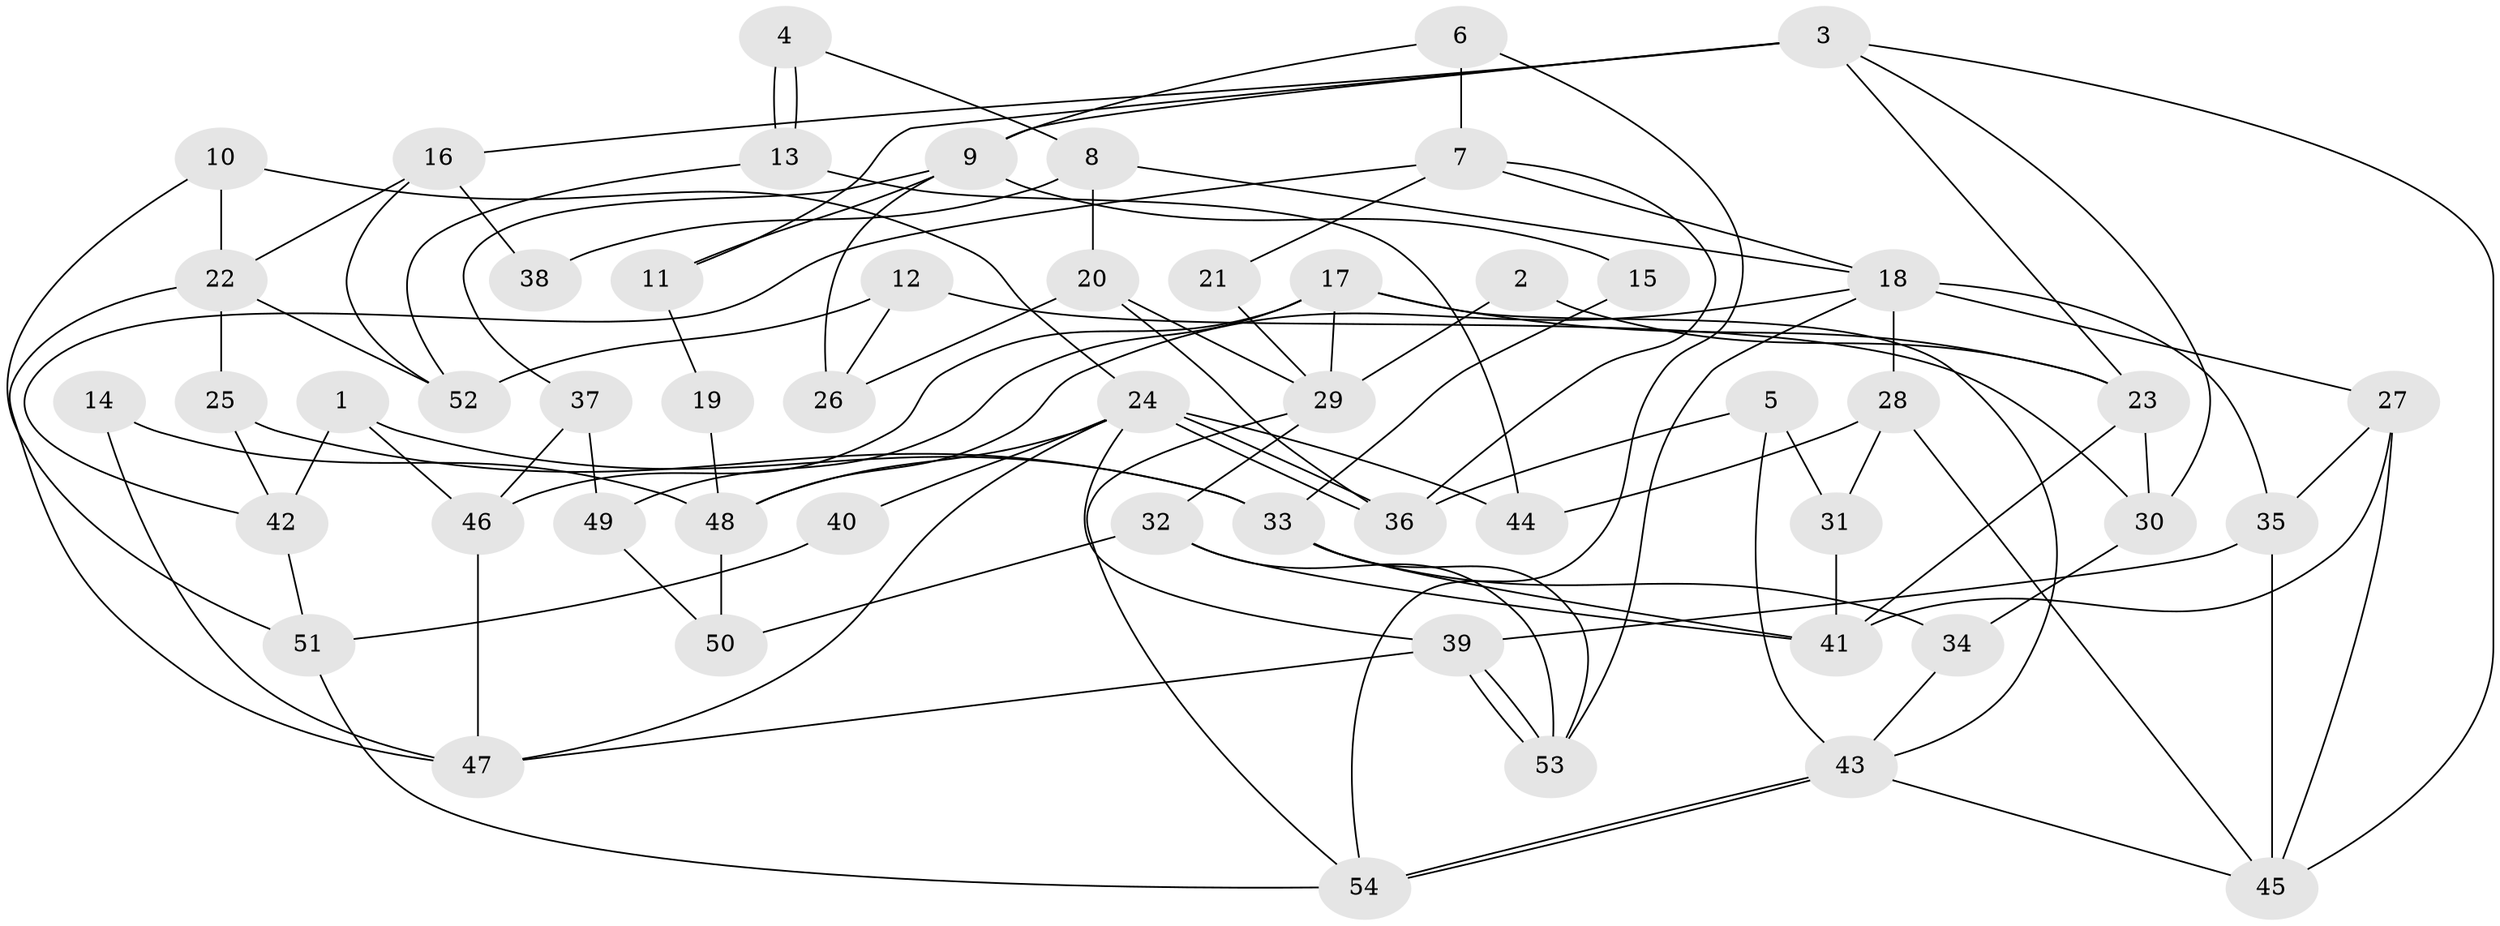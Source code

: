 // coarse degree distribution, {5: 0.15151515151515152, 6: 0.18181818181818182, 9: 0.06060606060606061, 3: 0.21212121212121213, 4: 0.15151515151515152, 10: 0.030303030303030304, 2: 0.12121212121212122, 8: 0.030303030303030304, 7: 0.06060606060606061}
// Generated by graph-tools (version 1.1) at 2025/41/03/06/25 10:41:58]
// undirected, 54 vertices, 108 edges
graph export_dot {
graph [start="1"]
  node [color=gray90,style=filled];
  1;
  2;
  3;
  4;
  5;
  6;
  7;
  8;
  9;
  10;
  11;
  12;
  13;
  14;
  15;
  16;
  17;
  18;
  19;
  20;
  21;
  22;
  23;
  24;
  25;
  26;
  27;
  28;
  29;
  30;
  31;
  32;
  33;
  34;
  35;
  36;
  37;
  38;
  39;
  40;
  41;
  42;
  43;
  44;
  45;
  46;
  47;
  48;
  49;
  50;
  51;
  52;
  53;
  54;
  1 -- 46;
  1 -- 42;
  1 -- 33;
  2 -- 29;
  2 -- 23;
  3 -- 23;
  3 -- 45;
  3 -- 9;
  3 -- 11;
  3 -- 16;
  3 -- 30;
  4 -- 13;
  4 -- 13;
  4 -- 8;
  5 -- 36;
  5 -- 43;
  5 -- 31;
  6 -- 54;
  6 -- 9;
  6 -- 7;
  7 -- 18;
  7 -- 21;
  7 -- 36;
  7 -- 42;
  8 -- 20;
  8 -- 18;
  8 -- 38;
  9 -- 26;
  9 -- 11;
  9 -- 15;
  9 -- 37;
  10 -- 24;
  10 -- 51;
  10 -- 22;
  11 -- 19;
  12 -- 52;
  12 -- 30;
  12 -- 26;
  13 -- 44;
  13 -- 52;
  14 -- 47;
  14 -- 48;
  15 -- 33;
  16 -- 52;
  16 -- 22;
  16 -- 38;
  17 -- 43;
  17 -- 46;
  17 -- 23;
  17 -- 29;
  17 -- 49;
  18 -- 27;
  18 -- 35;
  18 -- 28;
  18 -- 48;
  18 -- 53;
  19 -- 48;
  20 -- 29;
  20 -- 36;
  20 -- 26;
  21 -- 29;
  22 -- 25;
  22 -- 47;
  22 -- 52;
  23 -- 41;
  23 -- 30;
  24 -- 47;
  24 -- 36;
  24 -- 36;
  24 -- 39;
  24 -- 40;
  24 -- 44;
  24 -- 48;
  25 -- 33;
  25 -- 42;
  27 -- 41;
  27 -- 45;
  27 -- 35;
  28 -- 45;
  28 -- 31;
  28 -- 44;
  29 -- 32;
  29 -- 54;
  30 -- 34;
  31 -- 41;
  32 -- 53;
  32 -- 41;
  32 -- 50;
  33 -- 53;
  33 -- 34;
  33 -- 41;
  34 -- 43;
  35 -- 39;
  35 -- 45;
  37 -- 49;
  37 -- 46;
  39 -- 53;
  39 -- 53;
  39 -- 47;
  40 -- 51;
  42 -- 51;
  43 -- 54;
  43 -- 54;
  43 -- 45;
  46 -- 47;
  48 -- 50;
  49 -- 50;
  51 -- 54;
}
